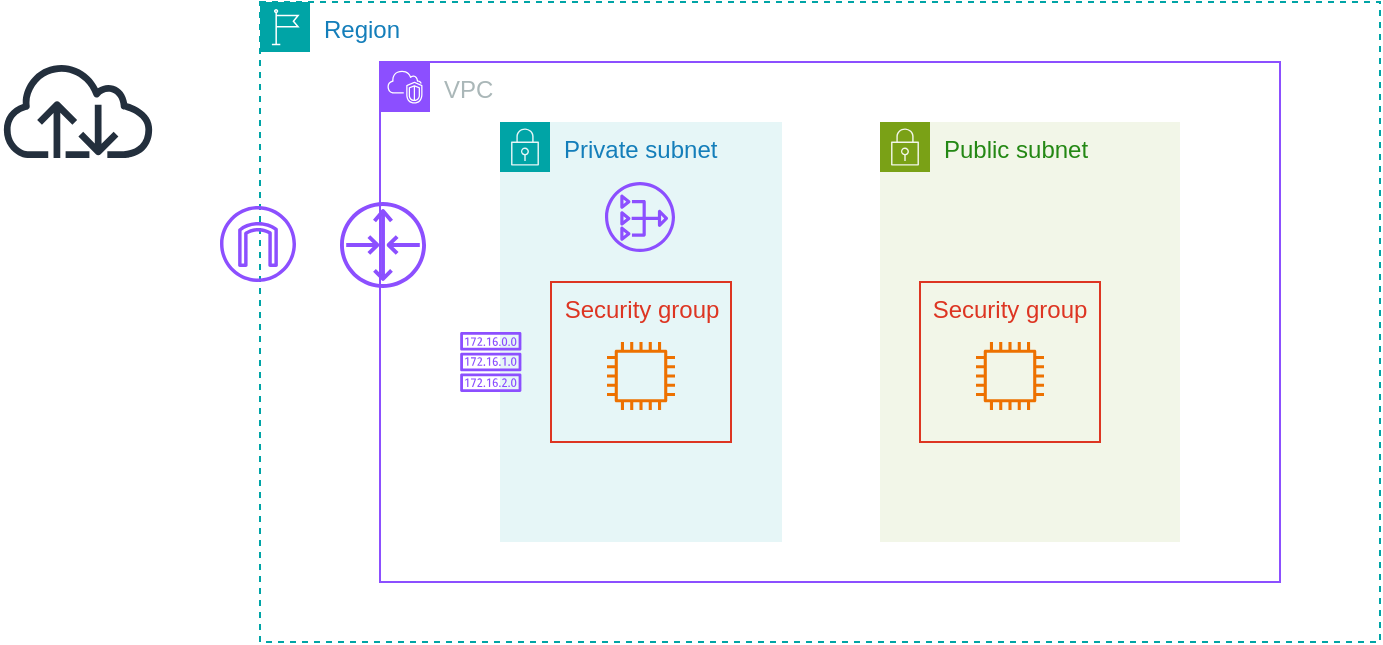 <mxfile version="24.8.9">
  <diagram name="Página-1" id="1oeSey__Dk8kdUZlQU1B">
    <mxGraphModel dx="1509" dy="643" grid="1" gridSize="10" guides="1" tooltips="1" connect="1" arrows="1" fold="1" page="1" pageScale="1" pageWidth="827" pageHeight="1169" math="0" shadow="0">
      <root>
        <mxCell id="0" />
        <mxCell id="1" parent="0" />
        <mxCell id="zIUdcV4M7nH9BnjpDasB-1" value="" style="sketch=0;outlineConnect=0;fontColor=#232F3E;gradientColor=none;fillColor=#232F3D;strokeColor=none;dashed=0;verticalLabelPosition=bottom;verticalAlign=top;align=center;html=1;fontSize=12;fontStyle=0;aspect=fixed;pointerEvents=1;shape=mxgraph.aws4.internet;" parent="1" vertex="1">
          <mxGeometry x="70" y="90" width="78" height="48" as="geometry" />
        </mxCell>
        <mxCell id="zIUdcV4M7nH9BnjpDasB-5" value="VPC" style="points=[[0,0],[0.25,0],[0.5,0],[0.75,0],[1,0],[1,0.25],[1,0.5],[1,0.75],[1,1],[0.75,1],[0.5,1],[0.25,1],[0,1],[0,0.75],[0,0.5],[0,0.25]];outlineConnect=0;gradientColor=none;html=1;whiteSpace=wrap;fontSize=12;fontStyle=0;container=1;pointerEvents=0;collapsible=0;recursiveResize=0;shape=mxgraph.aws4.group;grIcon=mxgraph.aws4.group_vpc2;strokeColor=#8C4FFF;fillColor=none;verticalAlign=top;align=left;spacingLeft=30;fontColor=#AAB7B8;dashed=0;" parent="1" vertex="1">
          <mxGeometry x="260" y="90" width="450" height="260" as="geometry" />
        </mxCell>
        <mxCell id="zIUdcV4M7nH9BnjpDasB-2" value="Private subnet" style="points=[[0,0],[0.25,0],[0.5,0],[0.75,0],[1,0],[1,0.25],[1,0.5],[1,0.75],[1,1],[0.75,1],[0.5,1],[0.25,1],[0,1],[0,0.75],[0,0.5],[0,0.25]];outlineConnect=0;gradientColor=none;html=1;whiteSpace=wrap;fontSize=12;fontStyle=0;container=1;pointerEvents=0;collapsible=0;recursiveResize=0;shape=mxgraph.aws4.group;grIcon=mxgraph.aws4.group_security_group;grStroke=0;strokeColor=#00A4A6;fillColor=#E6F6F7;verticalAlign=top;align=left;spacingLeft=30;fontColor=#147EBA;dashed=0;" parent="zIUdcV4M7nH9BnjpDasB-5" vertex="1">
          <mxGeometry x="60" y="30" width="141" height="210" as="geometry" />
        </mxCell>
        <mxCell id="zIUdcV4M7nH9BnjpDasB-3" value="Public subnet" style="points=[[0,0],[0.25,0],[0.5,0],[0.75,0],[1,0],[1,0.25],[1,0.5],[1,0.75],[1,1],[0.75,1],[0.5,1],[0.25,1],[0,1],[0,0.75],[0,0.5],[0,0.25]];outlineConnect=0;gradientColor=none;html=1;whiteSpace=wrap;fontSize=12;fontStyle=0;container=1;pointerEvents=0;collapsible=0;recursiveResize=0;shape=mxgraph.aws4.group;grIcon=mxgraph.aws4.group_security_group;grStroke=0;strokeColor=#7AA116;fillColor=#F2F6E8;verticalAlign=top;align=left;spacingLeft=30;fontColor=#248814;dashed=0;" parent="zIUdcV4M7nH9BnjpDasB-5" vertex="1">
          <mxGeometry x="250" y="30" width="150" height="210" as="geometry" />
        </mxCell>
        <mxCell id="zIUdcV4M7nH9BnjpDasB-14" value="" style="sketch=0;outlineConnect=0;fontColor=#232F3E;gradientColor=none;fillColor=#8C4FFF;strokeColor=none;dashed=0;verticalLabelPosition=bottom;verticalAlign=top;align=center;html=1;fontSize=12;fontStyle=0;aspect=fixed;pointerEvents=1;shape=mxgraph.aws4.router;" parent="zIUdcV4M7nH9BnjpDasB-5" vertex="1">
          <mxGeometry x="-20" y="70" width="43" height="43" as="geometry" />
        </mxCell>
        <mxCell id="zIUdcV4M7nH9BnjpDasB-8" style="edgeStyle=orthogonalEdgeStyle;rounded=0;orthogonalLoop=1;jettySize=auto;html=1;exitX=0.5;exitY=1;exitDx=0;exitDy=0;" parent="1" source="zIUdcV4M7nH9BnjpDasB-5" target="zIUdcV4M7nH9BnjpDasB-5" edge="1">
          <mxGeometry relative="1" as="geometry" />
        </mxCell>
        <mxCell id="zIUdcV4M7nH9BnjpDasB-9" value="Region" style="points=[[0,0],[0.25,0],[0.5,0],[0.75,0],[1,0],[1,0.25],[1,0.5],[1,0.75],[1,1],[0.75,1],[0.5,1],[0.25,1],[0,1],[0,0.75],[0,0.5],[0,0.25]];outlineConnect=0;gradientColor=none;html=1;whiteSpace=wrap;fontSize=12;fontStyle=0;container=1;pointerEvents=0;collapsible=0;recursiveResize=0;shape=mxgraph.aws4.group;grIcon=mxgraph.aws4.group_region;strokeColor=#00A4A6;fillColor=none;verticalAlign=top;align=left;spacingLeft=30;fontColor=#147EBA;dashed=1;" parent="1" vertex="1">
          <mxGeometry x="200" y="60" width="560" height="320" as="geometry" />
        </mxCell>
        <mxCell id="zIUdcV4M7nH9BnjpDasB-10" value="Security group" style="fillColor=none;strokeColor=#DD3522;verticalAlign=top;fontStyle=0;fontColor=#DD3522;whiteSpace=wrap;html=1;" parent="zIUdcV4M7nH9BnjpDasB-9" vertex="1">
          <mxGeometry x="145.5" y="140" width="90" height="80" as="geometry" />
        </mxCell>
        <mxCell id="zIUdcV4M7nH9BnjpDasB-11" value="" style="sketch=0;outlineConnect=0;fontColor=#232F3E;gradientColor=none;fillColor=#ED7100;strokeColor=none;dashed=0;verticalLabelPosition=bottom;verticalAlign=top;align=center;html=1;fontSize=12;fontStyle=0;aspect=fixed;pointerEvents=1;shape=mxgraph.aws4.instance2;" parent="zIUdcV4M7nH9BnjpDasB-9" vertex="1">
          <mxGeometry x="173.5" y="170" width="34" height="34" as="geometry" />
        </mxCell>
        <mxCell id="zIUdcV4M7nH9BnjpDasB-12" value="" style="sketch=0;outlineConnect=0;fontColor=#232F3E;gradientColor=none;fillColor=#8C4FFF;strokeColor=none;dashed=0;verticalLabelPosition=bottom;verticalAlign=top;align=center;html=1;fontSize=12;fontStyle=0;aspect=fixed;pointerEvents=1;shape=mxgraph.aws4.route_table;" parent="zIUdcV4M7nH9BnjpDasB-9" vertex="1">
          <mxGeometry x="100" y="165" width="30.79" height="30" as="geometry" />
        </mxCell>
        <mxCell id="XaZvrmKaMkOfRfvnIzIK-1" value="Security group" style="fillColor=none;strokeColor=#DD3522;verticalAlign=top;fontStyle=0;fontColor=#DD3522;whiteSpace=wrap;html=1;" vertex="1" parent="zIUdcV4M7nH9BnjpDasB-9">
          <mxGeometry x="330" y="140" width="90" height="80" as="geometry" />
        </mxCell>
        <mxCell id="XaZvrmKaMkOfRfvnIzIK-2" value="" style="sketch=0;outlineConnect=0;fontColor=#232F3E;gradientColor=none;fillColor=#ED7100;strokeColor=none;dashed=0;verticalLabelPosition=bottom;verticalAlign=top;align=center;html=1;fontSize=12;fontStyle=0;aspect=fixed;pointerEvents=1;shape=mxgraph.aws4.instance2;" vertex="1" parent="zIUdcV4M7nH9BnjpDasB-9">
          <mxGeometry x="358" y="170" width="34" height="34" as="geometry" />
        </mxCell>
        <mxCell id="XaZvrmKaMkOfRfvnIzIK-3" value="" style="sketch=0;outlineConnect=0;fontColor=#232F3E;gradientColor=none;fillColor=#8C4FFF;strokeColor=none;dashed=0;verticalLabelPosition=bottom;verticalAlign=top;align=center;html=1;fontSize=12;fontStyle=0;aspect=fixed;pointerEvents=1;shape=mxgraph.aws4.nat_gateway;" vertex="1" parent="zIUdcV4M7nH9BnjpDasB-9">
          <mxGeometry x="172.5" y="90" width="35" height="35" as="geometry" />
        </mxCell>
        <mxCell id="zIUdcV4M7nH9BnjpDasB-13" value="" style="sketch=0;outlineConnect=0;fontColor=#232F3E;gradientColor=none;fillColor=#8C4FFF;strokeColor=none;dashed=0;verticalLabelPosition=bottom;verticalAlign=top;align=center;html=1;fontSize=12;fontStyle=0;aspect=fixed;pointerEvents=1;shape=mxgraph.aws4.internet_gateway;" parent="1" vertex="1">
          <mxGeometry x="180" y="162" width="38" height="38" as="geometry" />
        </mxCell>
      </root>
    </mxGraphModel>
  </diagram>
</mxfile>
